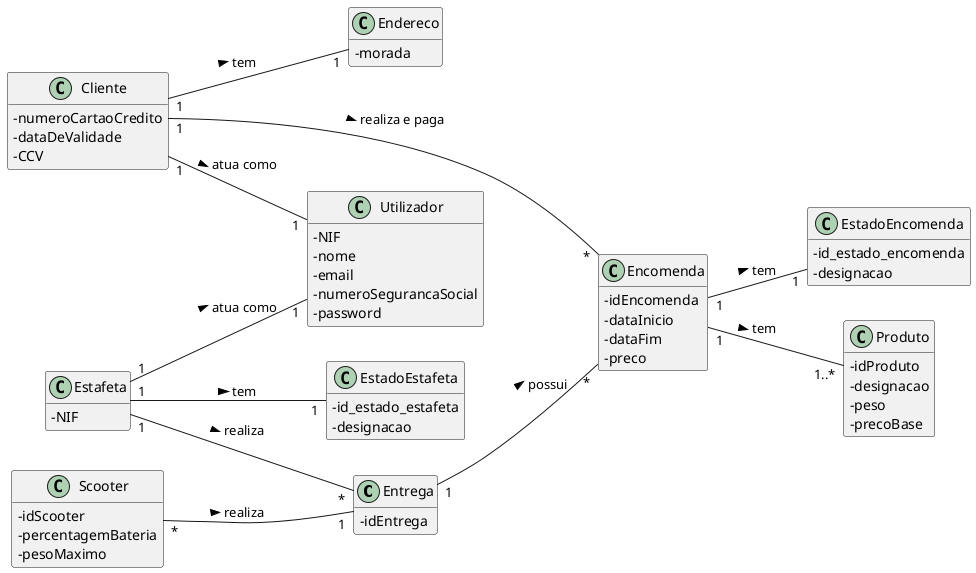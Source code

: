@startuml
skinparam classAttributeIconSize 0
hide methods
left to right direction

class Entrega {
  -idEntrega
}

class Encomenda {
  -idEncomenda
  -dataInicio
  -dataFim
  -preco
}

class EstadoEncomenda {
  -id_estado_encomenda
  -designacao
}

class Produto {
  -idProduto
  -designacao
  -peso
  -precoBase
}

class Estafeta {
  -NIF
}

class EstadoEstafeta {
  -id_estado_estafeta
  -designacao
}

class Utilizador {
  -NIF
  -nome
  -email
  -numeroSegurancaSocial
  -password
}

class Endereco {
  -morada
}

class Scooter {
  -idScooter
  -percentagemBateria
  -pesoMaximo
}

class Cliente {
  -numeroCartaoCredito
  -dataDeValidade
  -CCV
}


Encomenda "1" -- "1" EstadoEncomenda : tem >
Entrega "1" -- "*" Encomenda : possui >
Estafeta "1" -- "*" Entrega: realiza >
Estafeta "1" -- "1" EstadoEstafeta: tem >
Estafeta "1" -- "1" Utilizador: atua como >
Cliente "1" -- "1" Utilizador: atua como >
Cliente "1" -- "*" Encomenda: realiza e paga >
Scooter "*" -- "1" Entrega: realiza >
Encomenda "1" -- "1..*" Produto: tem >
Cliente "1" -- "1" Endereco: tem >

@enduml